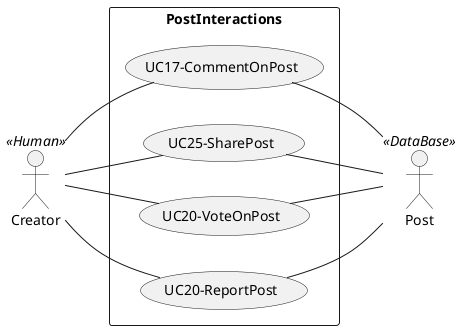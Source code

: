 
@startuml PostInteractions
left to right direction
skinparam packageStyle rectangle
actor Creator as A3 << Human >>
actor Post as A8 << DataBase >>
' actor Post as A8 << Database >>

' usecase (UC4-ShareToSocialMedia) as UC4
' A1 -- (UC4)
' (UC4) -- A6

rectangle PostInteractions {
    usecase (UC17-CommentOnPost) as UC17
    usecase (UC25-SharePost) as UC25
    usecase (UC20-VoteOnPost) as UC20
    usecase (UC20-ReportPost) as UC29
    (UC17) -- A8
    (UC25) -- A8
    (UC20) -- A8
    (UC29) -- A8
    A3 -- (UC17)
    A3 -- (UC25)
    A3 -- (UC20)
    A3 -- (UC29)
}

@enduml
